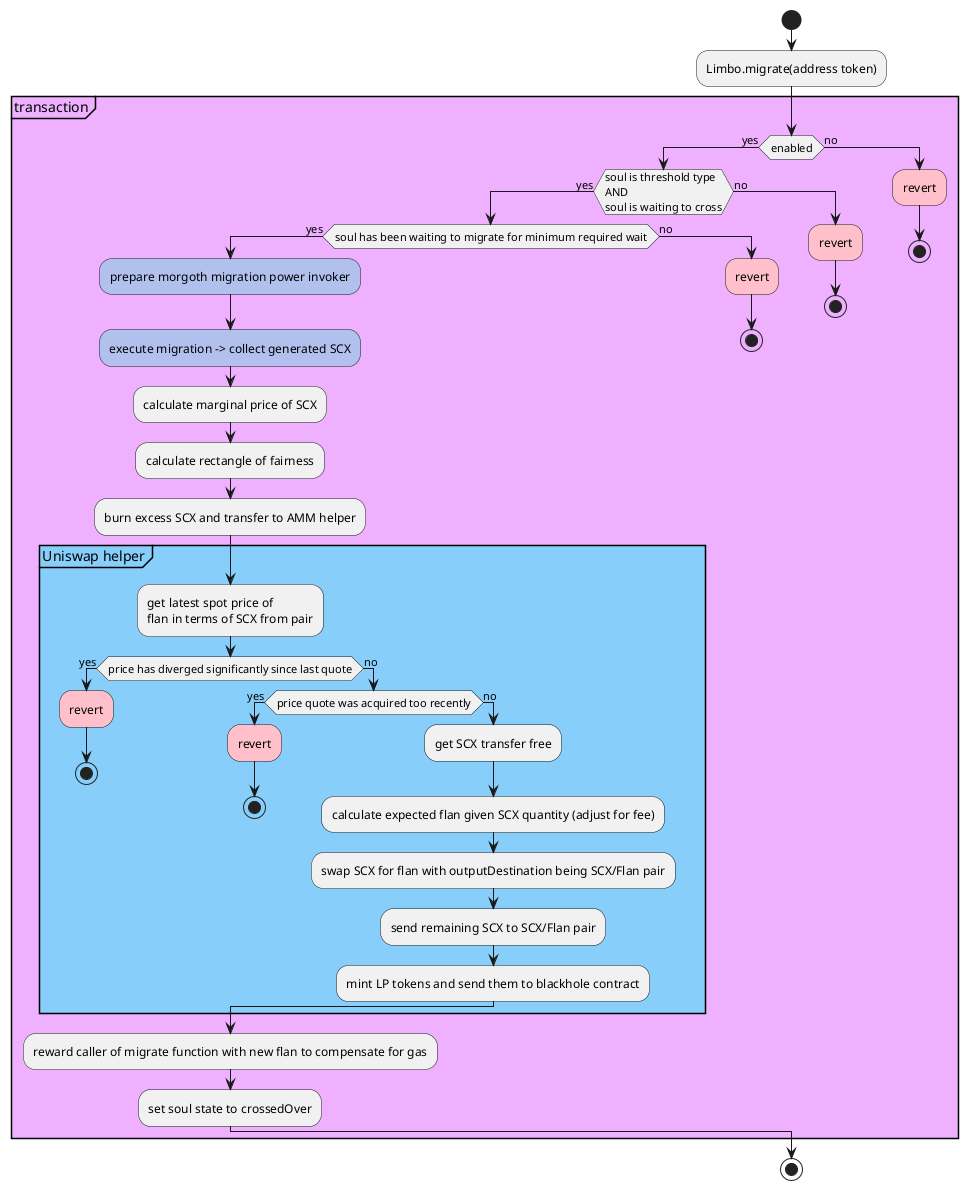 @startuml
!define yoghurt #eeb0ff
!define bluegrey #b2c0ed
start
:Limbo.migrate(address token);
partition yoghurt "transaction"{
    if(enabled) then (yes)
        if(soul is threshold type\nAND\nsoul is waiting to cross) then (yes)
            if(soul has been waiting to migrate for minimum required wait) then (yes)
                bluegrey:prepare morgoth migration power invoker;
                bluegrey:execute migration -> collect generated SCX;
                :calculate marginal price of SCX;
                :calculate rectangle of fairness;
                :burn excess SCX and transfer to AMM helper;
                partition #LightSkyBlue "Uniswap helper"{
                    :get latest spot price of\nflan in terms of SCX from pair;
                    if (price has diverged significantly since last quote) then (yes)
                        #pink:revert;
                        stop
                    else (no)
                        if(price quote was acquired too recently) then (yes)
                            #pink:revert;
                            stop
                        else (no)
                            :get SCX transfer free;
                            :calculate expected flan given SCX quantity (adjust for fee);
                            :swap SCX for flan with outputDestination being SCX/Flan pair;
                            :send remaining SCX to SCX/Flan pair; 
                            :mint LP tokens and send them to blackhole contract;
                        endif
                    endif
                }
                :reward caller of migrate function with new flan to compensate for gas;
                :set soul state to crossedOver;
            else  (no)
                #pink:revert;
                stop
            endif
        else (no)
            #pink:revert;
            stop
        endif
    else (no)
        #pink:revert;
        stop
    endif
}
stop
@enduml